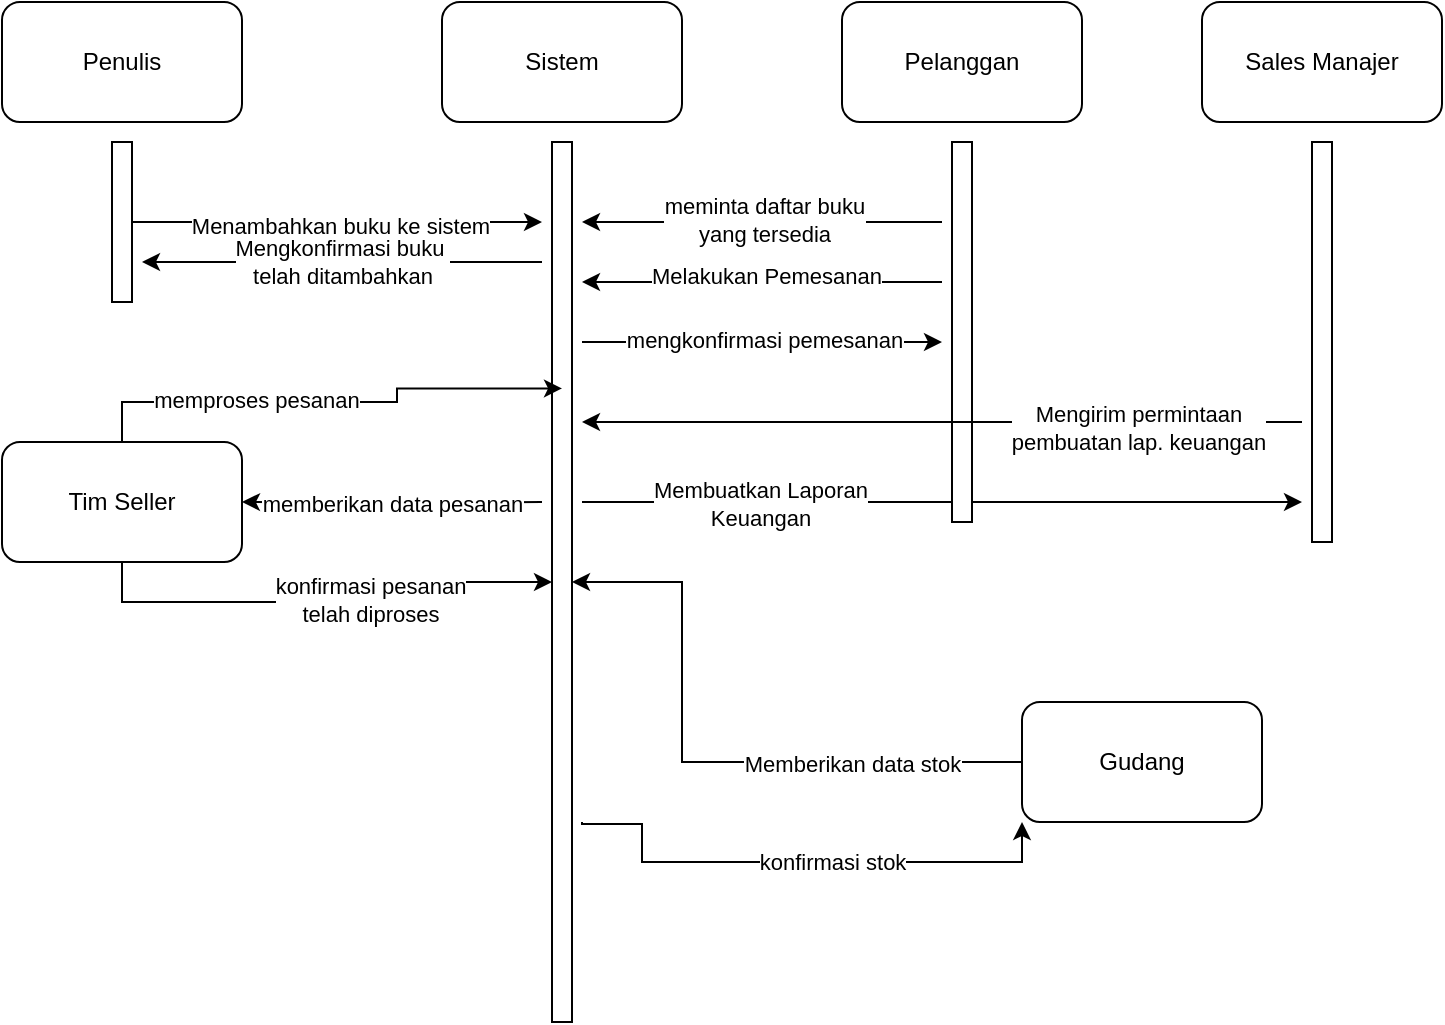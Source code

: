<mxfile version="24.7.17">
  <diagram name="Halaman-1" id="gg-2mRo1dktqvA8GFGvp">
    <mxGraphModel dx="794" dy="446" grid="1" gridSize="10" guides="1" tooltips="1" connect="1" arrows="1" fold="1" page="1" pageScale="1" pageWidth="827" pageHeight="1169" math="0" shadow="0">
      <root>
        <mxCell id="0" />
        <mxCell id="1" parent="0" />
        <mxCell id="xtwvShjo_e-eyDxikrhk-1" value="Pelanggan" style="rounded=1;whiteSpace=wrap;html=1;" vertex="1" parent="1">
          <mxGeometry x="460" y="150" width="120" height="60" as="geometry" />
        </mxCell>
        <mxCell id="xtwvShjo_e-eyDxikrhk-2" value="Sistem" style="rounded=1;whiteSpace=wrap;html=1;" vertex="1" parent="1">
          <mxGeometry x="260" y="150" width="120" height="60" as="geometry" />
        </mxCell>
        <mxCell id="xtwvShjo_e-eyDxikrhk-3" value="Penulis" style="rounded=1;whiteSpace=wrap;html=1;" vertex="1" parent="1">
          <mxGeometry x="40" y="150" width="120" height="60" as="geometry" />
        </mxCell>
        <mxCell id="xtwvShjo_e-eyDxikrhk-6" style="edgeStyle=orthogonalEdgeStyle;rounded=0;orthogonalLoop=1;jettySize=auto;html=1;curved=0;" edge="1" parent="1" source="xtwvShjo_e-eyDxikrhk-4">
          <mxGeometry relative="1" as="geometry">
            <mxPoint x="310" y="260" as="targetPoint" />
          </mxGeometry>
        </mxCell>
        <mxCell id="xtwvShjo_e-eyDxikrhk-7" value="Menambahkan buku ke sistem" style="edgeLabel;html=1;align=center;verticalAlign=middle;resizable=0;points=[];" vertex="1" connectable="0" parent="xtwvShjo_e-eyDxikrhk-6">
          <mxGeometry x="0.012" y="-1" relative="1" as="geometry">
            <mxPoint as="offset" />
          </mxGeometry>
        </mxCell>
        <mxCell id="xtwvShjo_e-eyDxikrhk-4" value="" style="html=1;points=[[0,0,0,0,5],[0,1,0,0,-5],[1,0,0,0,5],[1,1,0,0,-5]];perimeter=orthogonalPerimeter;outlineConnect=0;targetShapes=umlLifeline;portConstraint=eastwest;newEdgeStyle={&quot;curved&quot;:0,&quot;rounded&quot;:0};" vertex="1" parent="1">
          <mxGeometry x="95" y="220" width="10" height="80" as="geometry" />
        </mxCell>
        <mxCell id="xtwvShjo_e-eyDxikrhk-8" style="edgeStyle=orthogonalEdgeStyle;rounded=0;orthogonalLoop=1;jettySize=auto;html=1;curved=0;" edge="1" parent="1">
          <mxGeometry relative="1" as="geometry">
            <mxPoint x="110" y="280" as="targetPoint" />
            <mxPoint x="310" y="280" as="sourcePoint" />
          </mxGeometry>
        </mxCell>
        <mxCell id="xtwvShjo_e-eyDxikrhk-9" value="Mengkonfirmasi buku&amp;nbsp;&lt;div&gt;telah ditambahkan&lt;/div&gt;" style="edgeLabel;html=1;align=center;verticalAlign=middle;resizable=0;points=[];" vertex="1" connectable="0" parent="xtwvShjo_e-eyDxikrhk-8">
          <mxGeometry relative="1" as="geometry">
            <mxPoint as="offset" />
          </mxGeometry>
        </mxCell>
        <mxCell id="xtwvShjo_e-eyDxikrhk-15" style="edgeStyle=orthogonalEdgeStyle;rounded=0;orthogonalLoop=1;jettySize=auto;html=1;curved=0;" edge="1" parent="1">
          <mxGeometry relative="1" as="geometry">
            <mxPoint x="510" y="320" as="targetPoint" />
            <mxPoint x="330" y="320" as="sourcePoint" />
          </mxGeometry>
        </mxCell>
        <mxCell id="xtwvShjo_e-eyDxikrhk-16" value="mengkonfirmasi pemesanan" style="edgeLabel;html=1;align=center;verticalAlign=middle;resizable=0;points=[];" vertex="1" connectable="0" parent="xtwvShjo_e-eyDxikrhk-15">
          <mxGeometry x="0.011" y="1" relative="1" as="geometry">
            <mxPoint as="offset" />
          </mxGeometry>
        </mxCell>
        <mxCell id="xtwvShjo_e-eyDxikrhk-21" style="edgeStyle=orthogonalEdgeStyle;rounded=0;orthogonalLoop=1;jettySize=auto;html=1;curved=0;" edge="1" parent="1">
          <mxGeometry relative="1" as="geometry">
            <mxPoint x="690" y="400" as="targetPoint" />
            <mxPoint x="330" y="400" as="sourcePoint" />
          </mxGeometry>
        </mxCell>
        <mxCell id="xtwvShjo_e-eyDxikrhk-22" value="Membuatkan Laporan&lt;div&gt;Keuangan&lt;/div&gt;" style="edgeLabel;html=1;align=center;verticalAlign=middle;resizable=0;points=[];" vertex="1" connectable="0" parent="xtwvShjo_e-eyDxikrhk-21">
          <mxGeometry x="-0.506" y="-1" relative="1" as="geometry">
            <mxPoint as="offset" />
          </mxGeometry>
        </mxCell>
        <mxCell id="xtwvShjo_e-eyDxikrhk-30" style="edgeStyle=orthogonalEdgeStyle;rounded=0;orthogonalLoop=1;jettySize=auto;html=1;curved=0;entryX=1;entryY=0.5;entryDx=0;entryDy=0;" edge="1" parent="1" target="xtwvShjo_e-eyDxikrhk-23">
          <mxGeometry relative="1" as="geometry">
            <mxPoint x="310" y="400" as="sourcePoint" />
          </mxGeometry>
        </mxCell>
        <mxCell id="xtwvShjo_e-eyDxikrhk-31" value="memberikan data pesanan" style="edgeLabel;html=1;align=center;verticalAlign=middle;resizable=0;points=[];" vertex="1" connectable="0" parent="xtwvShjo_e-eyDxikrhk-30">
          <mxGeometry x="-0.003" relative="1" as="geometry">
            <mxPoint as="offset" />
          </mxGeometry>
        </mxCell>
        <mxCell id="xtwvShjo_e-eyDxikrhk-38" style="edgeStyle=orthogonalEdgeStyle;rounded=0;orthogonalLoop=1;jettySize=auto;html=1;curved=0;entryX=0;entryY=1;entryDx=0;entryDy=0;" edge="1" parent="1" target="xtwvShjo_e-eyDxikrhk-35">
          <mxGeometry relative="1" as="geometry">
            <mxPoint x="330" y="560" as="sourcePoint" />
            <Array as="points">
              <mxPoint x="330" y="561" />
              <mxPoint x="360" y="561" />
              <mxPoint x="360" y="580" />
              <mxPoint x="550" y="580" />
            </Array>
          </mxGeometry>
        </mxCell>
        <mxCell id="xtwvShjo_e-eyDxikrhk-39" value="konfirmasi stok" style="edgeLabel;html=1;align=center;verticalAlign=middle;resizable=0;points=[];" vertex="1" connectable="0" parent="xtwvShjo_e-eyDxikrhk-38">
          <mxGeometry x="0.113" relative="1" as="geometry">
            <mxPoint as="offset" />
          </mxGeometry>
        </mxCell>
        <mxCell id="xtwvShjo_e-eyDxikrhk-5" value="" style="html=1;points=[[0,0,0,0,5],[0,1,0,0,-5],[1,0,0,0,5],[1,1,0,0,-5]];perimeter=orthogonalPerimeter;outlineConnect=0;targetShapes=umlLifeline;portConstraint=eastwest;newEdgeStyle={&quot;curved&quot;:0,&quot;rounded&quot;:0};" vertex="1" parent="1">
          <mxGeometry x="315" y="220" width="10" height="440" as="geometry" />
        </mxCell>
        <mxCell id="xtwvShjo_e-eyDxikrhk-11" style="edgeStyle=orthogonalEdgeStyle;rounded=0;orthogonalLoop=1;jettySize=auto;html=1;curved=0;" edge="1" parent="1">
          <mxGeometry relative="1" as="geometry">
            <mxPoint x="330" y="260" as="targetPoint" />
            <mxPoint x="510" y="260" as="sourcePoint" />
          </mxGeometry>
        </mxCell>
        <mxCell id="xtwvShjo_e-eyDxikrhk-12" value="meminta daftar buku&lt;div&gt;yang tersedia&lt;/div&gt;" style="edgeLabel;html=1;align=center;verticalAlign=middle;resizable=0;points=[];" vertex="1" connectable="0" parent="xtwvShjo_e-eyDxikrhk-11">
          <mxGeometry x="-0.011" y="-1" relative="1" as="geometry">
            <mxPoint as="offset" />
          </mxGeometry>
        </mxCell>
        <mxCell id="xtwvShjo_e-eyDxikrhk-13" style="edgeStyle=orthogonalEdgeStyle;rounded=0;orthogonalLoop=1;jettySize=auto;html=1;curved=0;" edge="1" parent="1">
          <mxGeometry relative="1" as="geometry">
            <mxPoint x="330" y="290" as="targetPoint" />
            <mxPoint x="510" y="290" as="sourcePoint" />
          </mxGeometry>
        </mxCell>
        <mxCell id="xtwvShjo_e-eyDxikrhk-14" value="Melakukan Pemesanan" style="edgeLabel;html=1;align=center;verticalAlign=middle;resizable=0;points=[];" vertex="1" connectable="0" parent="xtwvShjo_e-eyDxikrhk-13">
          <mxGeometry x="-0.022" y="-3" relative="1" as="geometry">
            <mxPoint as="offset" />
          </mxGeometry>
        </mxCell>
        <mxCell id="xtwvShjo_e-eyDxikrhk-10" value="" style="html=1;points=[[0,0,0,0,5],[0,1,0,0,-5],[1,0,0,0,5],[1,1,0,0,-5]];perimeter=orthogonalPerimeter;outlineConnect=0;targetShapes=umlLifeline;portConstraint=eastwest;newEdgeStyle={&quot;curved&quot;:0,&quot;rounded&quot;:0};" vertex="1" parent="1">
          <mxGeometry x="515" y="220" width="10" height="190" as="geometry" />
        </mxCell>
        <mxCell id="xtwvShjo_e-eyDxikrhk-17" value="Sales Manajer" style="rounded=1;whiteSpace=wrap;html=1;" vertex="1" parent="1">
          <mxGeometry x="640" y="150" width="120" height="60" as="geometry" />
        </mxCell>
        <mxCell id="xtwvShjo_e-eyDxikrhk-19" style="edgeStyle=orthogonalEdgeStyle;rounded=0;orthogonalLoop=1;jettySize=auto;html=1;curved=0;" edge="1" parent="1">
          <mxGeometry relative="1" as="geometry">
            <mxPoint x="330" y="360" as="targetPoint" />
            <mxPoint x="690" y="360" as="sourcePoint" />
          </mxGeometry>
        </mxCell>
        <mxCell id="xtwvShjo_e-eyDxikrhk-20" value="Mengirim permintaan&lt;div&gt;pembuatan lap. keuangan&lt;/div&gt;" style="edgeLabel;html=1;align=center;verticalAlign=middle;resizable=0;points=[];" vertex="1" connectable="0" parent="xtwvShjo_e-eyDxikrhk-19">
          <mxGeometry x="-0.544" y="3" relative="1" as="geometry">
            <mxPoint as="offset" />
          </mxGeometry>
        </mxCell>
        <mxCell id="xtwvShjo_e-eyDxikrhk-18" value="" style="html=1;points=[[0,0,0,0,5],[0,1,0,0,-5],[1,0,0,0,5],[1,1,0,0,-5]];perimeter=orthogonalPerimeter;outlineConnect=0;targetShapes=umlLifeline;portConstraint=eastwest;newEdgeStyle={&quot;curved&quot;:0,&quot;rounded&quot;:0};" vertex="1" parent="1">
          <mxGeometry x="695" y="220" width="10" height="200" as="geometry" />
        </mxCell>
        <mxCell id="xtwvShjo_e-eyDxikrhk-28" style="edgeStyle=orthogonalEdgeStyle;rounded=0;orthogonalLoop=1;jettySize=auto;html=1;exitX=0.5;exitY=1;exitDx=0;exitDy=0;" edge="1" parent="1" source="xtwvShjo_e-eyDxikrhk-23" target="xtwvShjo_e-eyDxikrhk-5">
          <mxGeometry relative="1" as="geometry" />
        </mxCell>
        <mxCell id="xtwvShjo_e-eyDxikrhk-29" value="konfirmasi pesanan&lt;div&gt;telah diproses&lt;/div&gt;" style="edgeLabel;html=1;align=center;verticalAlign=middle;resizable=0;points=[];" vertex="1" connectable="0" parent="xtwvShjo_e-eyDxikrhk-28">
          <mxGeometry x="0.176" y="1" relative="1" as="geometry">
            <mxPoint as="offset" />
          </mxGeometry>
        </mxCell>
        <mxCell id="xtwvShjo_e-eyDxikrhk-33" style="edgeStyle=orthogonalEdgeStyle;rounded=0;orthogonalLoop=1;jettySize=auto;html=1;exitX=0.5;exitY=0;exitDx=0;exitDy=0;entryX=0.5;entryY=0.28;entryDx=0;entryDy=0;entryPerimeter=0;" edge="1" parent="1" source="xtwvShjo_e-eyDxikrhk-23" target="xtwvShjo_e-eyDxikrhk-5">
          <mxGeometry relative="1" as="geometry" />
        </mxCell>
        <mxCell id="xtwvShjo_e-eyDxikrhk-34" value="memproses pesanan" style="edgeLabel;html=1;align=center;verticalAlign=middle;resizable=0;points=[];" vertex="1" connectable="0" parent="xtwvShjo_e-eyDxikrhk-33">
          <mxGeometry x="-0.296" y="1" relative="1" as="geometry">
            <mxPoint as="offset" />
          </mxGeometry>
        </mxCell>
        <mxCell id="xtwvShjo_e-eyDxikrhk-23" value="Tim Seller" style="rounded=1;whiteSpace=wrap;html=1;" vertex="1" parent="1">
          <mxGeometry x="40" y="370" width="120" height="60" as="geometry" />
        </mxCell>
        <mxCell id="xtwvShjo_e-eyDxikrhk-36" style="edgeStyle=orthogonalEdgeStyle;rounded=0;orthogonalLoop=1;jettySize=auto;html=1;" edge="1" parent="1" source="xtwvShjo_e-eyDxikrhk-35" target="xtwvShjo_e-eyDxikrhk-5">
          <mxGeometry relative="1" as="geometry">
            <Array as="points">
              <mxPoint x="380" y="530" />
              <mxPoint x="380" y="440" />
            </Array>
          </mxGeometry>
        </mxCell>
        <mxCell id="xtwvShjo_e-eyDxikrhk-37" value="Memberikan data stok" style="edgeLabel;html=1;align=center;verticalAlign=middle;resizable=0;points=[];" vertex="1" connectable="0" parent="xtwvShjo_e-eyDxikrhk-36">
          <mxGeometry x="-0.458" y="1" relative="1" as="geometry">
            <mxPoint as="offset" />
          </mxGeometry>
        </mxCell>
        <mxCell id="xtwvShjo_e-eyDxikrhk-35" value="Gudang" style="rounded=1;whiteSpace=wrap;html=1;" vertex="1" parent="1">
          <mxGeometry x="550" y="500" width="120" height="60" as="geometry" />
        </mxCell>
      </root>
    </mxGraphModel>
  </diagram>
</mxfile>
